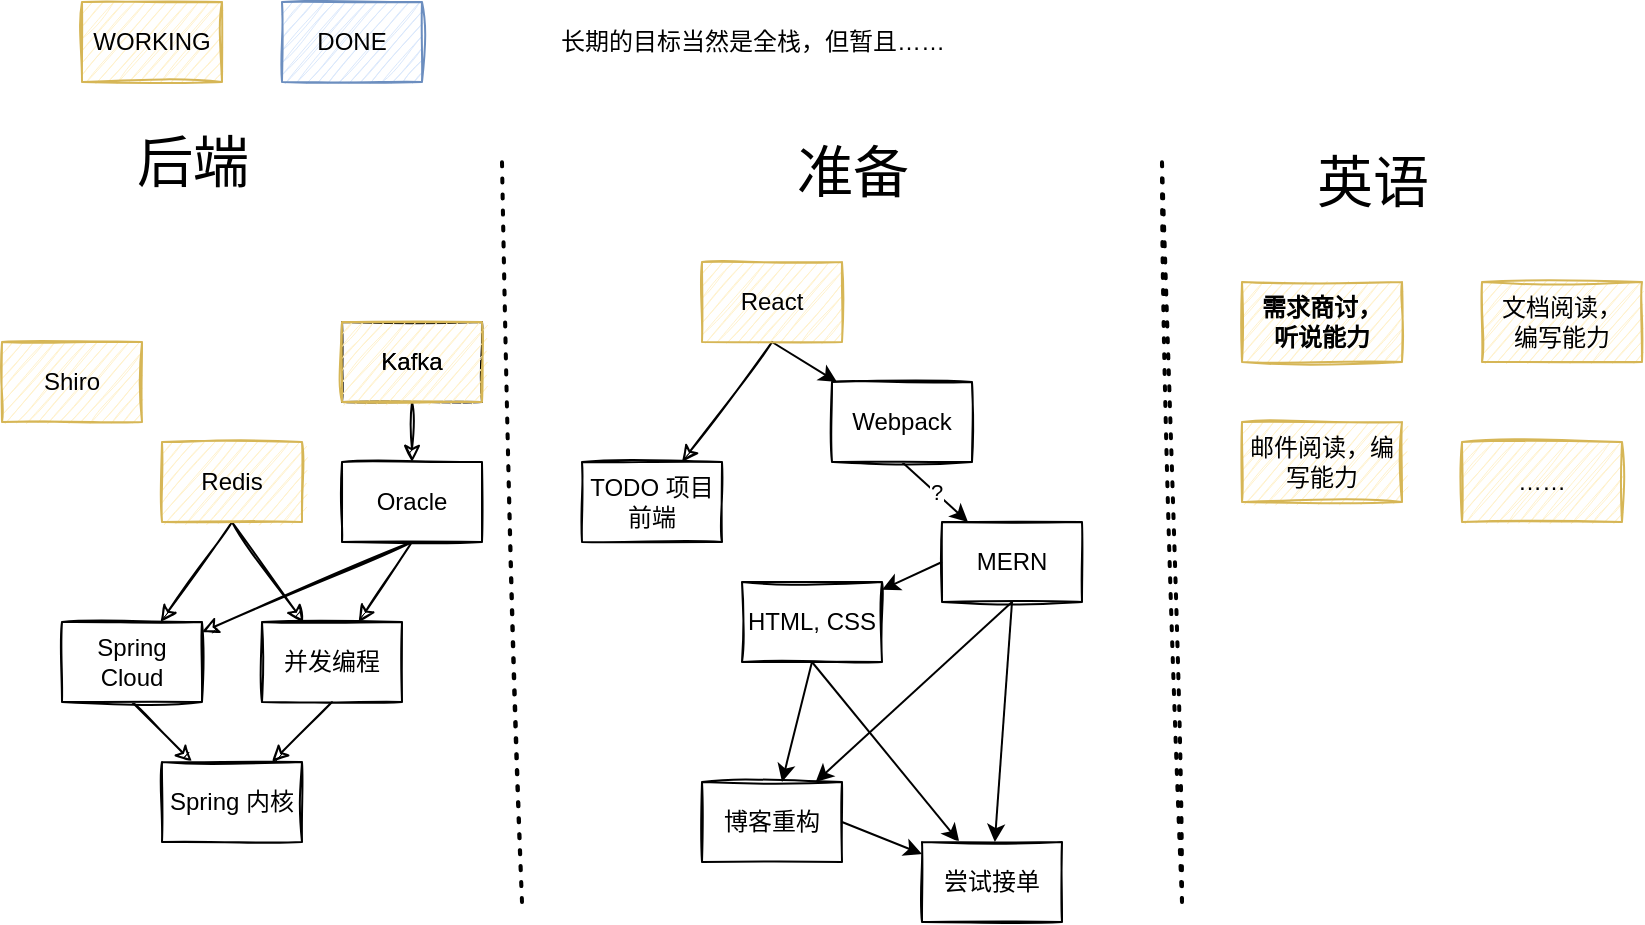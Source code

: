 <mxfile>
    <diagram id="hr7Ch_WrsO__sEEtlqWu" name="Page-1">
        <mxGraphModel dx="483" dy="614" grid="1" gridSize="10" guides="1" tooltips="1" connect="1" arrows="1" fold="1" page="1" pageScale="1" pageWidth="850" pageHeight="1100" math="0" shadow="0">
            <root>
                <mxCell id="0"/>
                <mxCell id="1" parent="0"/>
                <mxCell id="2" value="&lt;font style=&quot;font-size: 28px&quot;&gt;后端&lt;/font&gt;" style="text;html=1;align=center;verticalAlign=middle;resizable=0;points=[];autosize=1;strokeColor=none;fillColor=none;sketch=1;fontFamily=Helvetica;" parent="1" vertex="1">
                    <mxGeometry x="70" y="135" width="70" height="30" as="geometry"/>
                </mxCell>
                <mxCell id="3" value="准备" style="text;html=1;align=center;verticalAlign=middle;resizable=0;points=[];autosize=1;strokeColor=none;fillColor=none;fontSize=28;sketch=1;fontFamily=Helvetica;" parent="1" vertex="1">
                    <mxGeometry x="400" y="135" width="70" height="40" as="geometry"/>
                </mxCell>
                <mxCell id="4" value="英语" style="text;html=1;align=center;verticalAlign=middle;resizable=0;points=[];autosize=1;strokeColor=none;fillColor=none;fontSize=28;sketch=1;fontFamily=Helvetica;" parent="1" vertex="1">
                    <mxGeometry x="660" y="140" width="70" height="40" as="geometry"/>
                </mxCell>
                <mxCell id="5" value="Shiro" style="whiteSpace=wrap;html=1;sketch=1;fontFamily=Helvetica;fillColor=#fff2cc;strokeColor=#d6b656;" parent="1" vertex="1">
                    <mxGeometry x="10" y="240" width="70" height="40" as="geometry"/>
                </mxCell>
                <mxCell id="13" style="edgeStyle=none;html=1;exitX=0.5;exitY=1;exitDx=0;exitDy=0;sketch=1;fontFamily=Helvetica;" parent="1" source="7" target="9" edge="1">
                    <mxGeometry relative="1" as="geometry"/>
                </mxCell>
                <mxCell id="16" style="edgeStyle=none;html=1;exitX=0.5;exitY=1;exitDx=0;exitDy=0;sketch=1;fontFamily=Helvetica;" parent="1" source="7" target="10" edge="1">
                    <mxGeometry relative="1" as="geometry"/>
                </mxCell>
                <mxCell id="7" value="Redis" style="whiteSpace=wrap;html=1;sketch=1;fontFamily=Helvetica;fillColor=#fff2cc;strokeColor=#d6b656;" parent="1" vertex="1">
                    <mxGeometry x="90" y="290" width="70" height="40" as="geometry"/>
                </mxCell>
                <mxCell id="17" style="edgeStyle=none;html=1;exitX=0.5;exitY=1;exitDx=0;exitDy=0;sketch=1;fontFamily=Helvetica;" parent="1" source="8" target="20" edge="1">
                    <mxGeometry relative="1" as="geometry"/>
                </mxCell>
                <mxCell id="8" value="Kafka" style="whiteSpace=wrap;html=1;sketch=1;fontFamily=Helvetica;" parent="1" vertex="1">
                    <mxGeometry x="180" y="230" width="70" height="40" as="geometry"/>
                </mxCell>
                <mxCell id="18" style="edgeStyle=none;html=1;exitX=0.5;exitY=1;exitDx=0;exitDy=0;sketch=1;fontFamily=Helvetica;" parent="1" source="9" target="11" edge="1">
                    <mxGeometry relative="1" as="geometry"/>
                </mxCell>
                <mxCell id="9" value="Spring Cloud" style="whiteSpace=wrap;html=1;sketch=1;fontFamily=Helvetica;" parent="1" vertex="1">
                    <mxGeometry x="40" y="380" width="70" height="40" as="geometry"/>
                </mxCell>
                <mxCell id="19" style="edgeStyle=none;html=1;exitX=0.5;exitY=1;exitDx=0;exitDy=0;sketch=1;fontFamily=Helvetica;" parent="1" source="10" target="11" edge="1">
                    <mxGeometry relative="1" as="geometry"/>
                </mxCell>
                <mxCell id="10" value="并发编程" style="whiteSpace=wrap;html=1;sketch=1;fontFamily=Helvetica;" parent="1" vertex="1">
                    <mxGeometry x="140" y="380" width="70" height="40" as="geometry"/>
                </mxCell>
                <mxCell id="11" value="Spring 内核" style="whiteSpace=wrap;html=1;sketch=1;fontFamily=Helvetica;" parent="1" vertex="1">
                    <mxGeometry x="90" y="450" width="70" height="40" as="geometry"/>
                </mxCell>
                <mxCell id="21" style="edgeStyle=none;html=1;exitX=0.5;exitY=1;exitDx=0;exitDy=0;sketch=1;fontFamily=Helvetica;" parent="1" source="20" target="9" edge="1">
                    <mxGeometry relative="1" as="geometry"/>
                </mxCell>
                <mxCell id="22" style="edgeStyle=none;html=1;exitX=0.5;exitY=1;exitDx=0;exitDy=0;sketch=1;fontFamily=Helvetica;" parent="1" source="20" target="10" edge="1">
                    <mxGeometry relative="1" as="geometry"/>
                </mxCell>
                <mxCell id="20" value="Oracle" style="whiteSpace=wrap;html=1;sketch=1;fontFamily=Helvetica;" parent="1" vertex="1">
                    <mxGeometry x="180" y="300" width="70" height="40" as="geometry"/>
                </mxCell>
                <mxCell id="24" value="" style="endArrow=none;dashed=1;html=1;dashPattern=1 3;strokeWidth=2;fontSize=28;sketch=1;fontFamily=Helvetica;" parent="1" edge="1">
                    <mxGeometry width="50" height="50" relative="1" as="geometry">
                        <mxPoint x="270" y="520" as="sourcePoint"/>
                        <mxPoint x="260" y="150" as="targetPoint"/>
                    </mxGeometry>
                </mxCell>
                <mxCell id="25" value="" style="endArrow=none;dashed=1;html=1;dashPattern=1 3;strokeWidth=2;fontSize=28;sketch=1;fontFamily=Helvetica;" parent="1" edge="1">
                    <mxGeometry width="50" height="50" relative="1" as="geometry">
                        <mxPoint x="600" y="520" as="sourcePoint"/>
                        <mxPoint x="590" y="150" as="targetPoint"/>
                    </mxGeometry>
                </mxCell>
                <mxCell id="27" value="Kafka" style="whiteSpace=wrap;html=1;sketch=1;fontFamily=Helvetica;fillColor=#fff2cc;strokeColor=#d6b656;" parent="1" vertex="1">
                    <mxGeometry x="180" y="230" width="70" height="40" as="geometry"/>
                </mxCell>
                <mxCell id="31" style="edgeStyle=none;html=1;exitX=0.5;exitY=1;exitDx=0;exitDy=0;fontSize=28;sketch=1;fontFamily=Helvetica;" parent="1" source="28" target="30" edge="1">
                    <mxGeometry relative="1" as="geometry"/>
                </mxCell>
                <mxCell id="45" style="edgeStyle=none;html=1;exitX=0.5;exitY=1;exitDx=0;exitDy=0;" parent="1" source="28" target="44" edge="1">
                    <mxGeometry relative="1" as="geometry"/>
                </mxCell>
                <mxCell id="28" value="React" style="whiteSpace=wrap;html=1;sketch=1;fontFamily=Helvetica;fillColor=#fff2cc;strokeColor=#d6b656;" parent="1" vertex="1">
                    <mxGeometry x="360" y="200" width="70" height="40" as="geometry"/>
                </mxCell>
                <mxCell id="30" value="TODO 项目前端" style="whiteSpace=wrap;html=1;sketch=1;fontFamily=Helvetica;" parent="1" vertex="1">
                    <mxGeometry x="300" y="300" width="70" height="40" as="geometry"/>
                </mxCell>
                <mxCell id="53" style="edgeStyle=none;html=1;exitX=0;exitY=0.5;exitDx=0;exitDy=0;fontSize=11;" parent="1" source="32" target="51" edge="1">
                    <mxGeometry relative="1" as="geometry"/>
                </mxCell>
                <mxCell id="55" style="edgeStyle=none;html=1;exitX=0.5;exitY=1;exitDx=0;exitDy=0;fontSize=11;" parent="1" source="32" target="34" edge="1">
                    <mxGeometry relative="1" as="geometry"/>
                </mxCell>
                <mxCell id="58" style="edgeStyle=none;html=1;exitX=0.5;exitY=1;exitDx=0;exitDy=0;" edge="1" parent="1" source="32" target="56">
                    <mxGeometry relative="1" as="geometry"/>
                </mxCell>
                <mxCell id="32" value="MERN" style="whiteSpace=wrap;html=1;sketch=1;fontFamily=Helvetica;" parent="1" vertex="1">
                    <mxGeometry x="480" y="330" width="70" height="40" as="geometry"/>
                </mxCell>
                <mxCell id="59" style="edgeStyle=none;html=1;exitX=1;exitY=0.5;exitDx=0;exitDy=0;" edge="1" parent="1" source="34" target="56">
                    <mxGeometry relative="1" as="geometry"/>
                </mxCell>
                <mxCell id="34" value="博客重构" style="whiteSpace=wrap;html=1;sketch=1;fontFamily=Helvetica;" parent="1" vertex="1">
                    <mxGeometry x="360" y="460" width="70" height="40" as="geometry"/>
                </mxCell>
                <mxCell id="36" value="文档阅读，&lt;br&gt;编写能力" style="whiteSpace=wrap;html=1;sketch=1;fontFamily=Helvetica;fillColor=#fff2cc;strokeColor=#d6b656;" parent="1" vertex="1">
                    <mxGeometry x="750" y="210" width="80" height="40" as="geometry"/>
                </mxCell>
                <mxCell id="37" value="WORKING" style="whiteSpace=wrap;html=1;sketch=1;fontFamily=Helvetica;fillColor=#fff2cc;strokeColor=#d6b656;" parent="1" vertex="1">
                    <mxGeometry x="50" y="70" width="70" height="40" as="geometry"/>
                </mxCell>
                <mxCell id="38" value="DONE" style="whiteSpace=wrap;html=1;sketch=1;fontFamily=Helvetica;fillColor=#dae8fc;strokeColor=#6c8ebf;" parent="1" vertex="1">
                    <mxGeometry x="150" y="70" width="70" height="40" as="geometry"/>
                </mxCell>
                <mxCell id="43" value="&lt;font style=&quot;font-size: 12px&quot;&gt;?&lt;/font&gt;" style="edgeLabel;html=1;align=center;verticalAlign=middle;resizable=0;points=[];fontSize=28;fontFamily=Helvetica;" parent="1" vertex="1" connectable="0">
                    <mxGeometry x="435.0" y="270.0" as="geometry"/>
                </mxCell>
                <mxCell id="46" value="?" style="edgeStyle=none;html=1;exitX=0.5;exitY=1;exitDx=0;exitDy=0;" parent="1" source="44" target="32" edge="1">
                    <mxGeometry relative="1" as="geometry"/>
                </mxCell>
                <mxCell id="44" value="Webpack" style="whiteSpace=wrap;html=1;sketch=1;fontFamily=Helvetica;" parent="1" vertex="1">
                    <mxGeometry x="425" y="260" width="70" height="40" as="geometry"/>
                </mxCell>
                <mxCell id="48" value="邮件阅读，编写能力" style="whiteSpace=wrap;html=1;sketch=1;fontFamily=Helvetica;fillColor=#fff2cc;strokeColor=#d6b656;" parent="1" vertex="1">
                    <mxGeometry x="630" y="280" width="80" height="40" as="geometry"/>
                </mxCell>
                <mxCell id="49" value="&lt;b&gt;需求商讨，&lt;br&gt;听说能力&lt;/b&gt;" style="whiteSpace=wrap;html=1;sketch=1;fontFamily=Helvetica;fillColor=#fff2cc;strokeColor=#d6b656;" parent="1" vertex="1">
                    <mxGeometry x="630" y="210" width="80" height="40" as="geometry"/>
                </mxCell>
                <mxCell id="50" value="……" style="whiteSpace=wrap;html=1;sketch=1;fontFamily=Helvetica;fillColor=#fff2cc;strokeColor=#d6b656;" parent="1" vertex="1">
                    <mxGeometry x="740" y="290" width="80" height="40" as="geometry"/>
                </mxCell>
                <mxCell id="54" style="edgeStyle=none;html=1;exitX=0.5;exitY=1;exitDx=0;exitDy=0;fontSize=11;" parent="1" source="51" target="34" edge="1">
                    <mxGeometry relative="1" as="geometry"/>
                </mxCell>
                <mxCell id="57" style="edgeStyle=none;html=1;exitX=0.5;exitY=1;exitDx=0;exitDy=0;" edge="1" parent="1" source="51" target="56">
                    <mxGeometry relative="1" as="geometry"/>
                </mxCell>
                <mxCell id="51" value="HTML, CSS" style="whiteSpace=wrap;html=1;sketch=1;fontFamily=Helvetica;" parent="1" vertex="1">
                    <mxGeometry x="380" y="360" width="70" height="40" as="geometry"/>
                </mxCell>
                <mxCell id="56" value="尝试接单" style="whiteSpace=wrap;html=1;sketch=1;fontFamily=Helvetica;" vertex="1" parent="1">
                    <mxGeometry x="470" y="490" width="70" height="40" as="geometry"/>
                </mxCell>
                <mxCell id="60" value="长期的目标当然是全栈，但暂且……" style="text;html=1;align=center;verticalAlign=middle;resizable=0;points=[];autosize=1;strokeColor=none;fillColor=none;" vertex="1" parent="1">
                    <mxGeometry x="280" y="80" width="210" height="20" as="geometry"/>
                </mxCell>
            </root>
        </mxGraphModel>
    </diagram>
</mxfile>